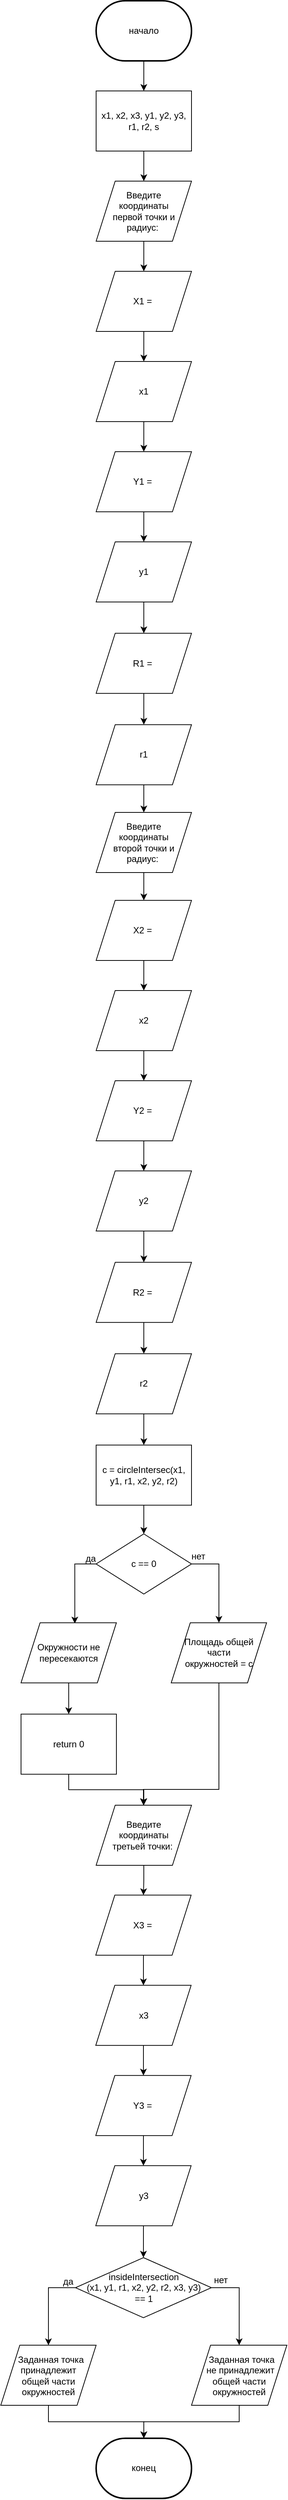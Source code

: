 <mxfile version="11.3.0" type="device" pages="1"><diagram id="juLNyGVs-7KoGo1MTdrf" name="Page-1"><mxGraphModel dx="2048" dy="2353" grid="1" gridSize="10" guides="1" tooltips="1" connect="1" arrows="1" fold="1" page="1" pageScale="1" pageWidth="827" pageHeight="1169" math="0" shadow="0"><root><mxCell id="0"/><mxCell id="1" parent="0"/><mxCell id="LdL_J9-5NPNhWzGJDSOB-3" style="edgeStyle=orthogonalEdgeStyle;rounded=0;orthogonalLoop=1;jettySize=auto;html=1;exitX=0.5;exitY=1;exitDx=0;exitDy=0;exitPerimeter=0;entryX=0.5;entryY=0;entryDx=0;entryDy=0;" edge="1" parent="1" source="LdL_J9-5NPNhWzGJDSOB-1" target="LdL_J9-5NPNhWzGJDSOB-2"><mxGeometry relative="1" as="geometry"/></mxCell><mxCell id="LdL_J9-5NPNhWzGJDSOB-1" value="начало" style="strokeWidth=2;html=1;shape=mxgraph.flowchart.terminator;whiteSpace=wrap;" vertex="1" parent="1"><mxGeometry x="350" width="127" height="80" as="geometry"/></mxCell><mxCell id="LdL_J9-5NPNhWzGJDSOB-5" style="edgeStyle=orthogonalEdgeStyle;rounded=0;orthogonalLoop=1;jettySize=auto;html=1;exitX=0.5;exitY=1;exitDx=0;exitDy=0;entryX=0.5;entryY=0;entryDx=0;entryDy=0;" edge="1" parent="1" source="LdL_J9-5NPNhWzGJDSOB-2" target="LdL_J9-5NPNhWzGJDSOB-4"><mxGeometry relative="1" as="geometry"/></mxCell><mxCell id="LdL_J9-5NPNhWzGJDSOB-2" value="x1, x2, x3, y1, y2, y3, r1, r2, s" style="rounded=0;whiteSpace=wrap;html=1;" vertex="1" parent="1"><mxGeometry x="350" y="120" width="127" height="80" as="geometry"/></mxCell><mxCell id="LdL_J9-5NPNhWzGJDSOB-7" style="edgeStyle=orthogonalEdgeStyle;rounded=0;orthogonalLoop=1;jettySize=auto;html=1;exitX=0.5;exitY=1;exitDx=0;exitDy=0;entryX=0.5;entryY=0;entryDx=0;entryDy=0;" edge="1" parent="1" source="LdL_J9-5NPNhWzGJDSOB-4" target="LdL_J9-5NPNhWzGJDSOB-6"><mxGeometry relative="1" as="geometry"/></mxCell><mxCell id="LdL_J9-5NPNhWzGJDSOB-4" value="Введите &lt;br&gt;координаты &lt;br&gt;первой точки и радиус:&amp;nbsp;" style="shape=parallelogram;perimeter=parallelogramPerimeter;whiteSpace=wrap;html=1;" vertex="1" parent="1"><mxGeometry x="350" y="240" width="127" height="80" as="geometry"/></mxCell><mxCell id="LdL_J9-5NPNhWzGJDSOB-9" style="edgeStyle=orthogonalEdgeStyle;rounded=0;orthogonalLoop=1;jettySize=auto;html=1;exitX=0.5;exitY=1;exitDx=0;exitDy=0;entryX=0.5;entryY=0;entryDx=0;entryDy=0;" edge="1" parent="1" source="LdL_J9-5NPNhWzGJDSOB-6" target="LdL_J9-5NPNhWzGJDSOB-8"><mxGeometry relative="1" as="geometry"/></mxCell><mxCell id="LdL_J9-5NPNhWzGJDSOB-6" value="X1 =&amp;nbsp;" style="shape=parallelogram;perimeter=parallelogramPerimeter;whiteSpace=wrap;html=1;" vertex="1" parent="1"><mxGeometry x="350" y="360" width="127" height="80" as="geometry"/></mxCell><mxCell id="LdL_J9-5NPNhWzGJDSOB-15" style="edgeStyle=orthogonalEdgeStyle;rounded=0;orthogonalLoop=1;jettySize=auto;html=1;exitX=0.5;exitY=1;exitDx=0;exitDy=0;entryX=0.5;entryY=0;entryDx=0;entryDy=0;" edge="1" parent="1" source="LdL_J9-5NPNhWzGJDSOB-8" target="LdL_J9-5NPNhWzGJDSOB-10"><mxGeometry relative="1" as="geometry"/></mxCell><mxCell id="LdL_J9-5NPNhWzGJDSOB-8" value="x1" style="shape=parallelogram;perimeter=parallelogramPerimeter;whiteSpace=wrap;html=1;" vertex="1" parent="1"><mxGeometry x="350" y="480" width="127" height="80" as="geometry"/></mxCell><mxCell id="LdL_J9-5NPNhWzGJDSOB-16" style="edgeStyle=orthogonalEdgeStyle;rounded=0;orthogonalLoop=1;jettySize=auto;html=1;exitX=0.5;exitY=1;exitDx=0;exitDy=0;" edge="1" parent="1" source="LdL_J9-5NPNhWzGJDSOB-10" target="LdL_J9-5NPNhWzGJDSOB-14"><mxGeometry relative="1" as="geometry"/></mxCell><mxCell id="LdL_J9-5NPNhWzGJDSOB-10" value="Y1 =&amp;nbsp;" style="shape=parallelogram;perimeter=parallelogramPerimeter;whiteSpace=wrap;html=1;" vertex="1" parent="1"><mxGeometry x="350" y="600" width="127" height="80" as="geometry"/></mxCell><mxCell id="LdL_J9-5NPNhWzGJDSOB-31" style="edgeStyle=orthogonalEdgeStyle;rounded=0;orthogonalLoop=1;jettySize=auto;html=1;exitX=0.5;exitY=1;exitDx=0;exitDy=0;entryX=0.5;entryY=0;entryDx=0;entryDy=0;" edge="1" parent="1" source="LdL_J9-5NPNhWzGJDSOB-11" target="LdL_J9-5NPNhWzGJDSOB-21"><mxGeometry relative="1" as="geometry"/></mxCell><mxCell id="LdL_J9-5NPNhWzGJDSOB-11" value="Введите &lt;br&gt;координаты &lt;br&gt;второй точки и радиус:&amp;nbsp;" style="shape=parallelogram;perimeter=parallelogramPerimeter;whiteSpace=wrap;html=1;" vertex="1" parent="1"><mxGeometry x="350" y="1080" width="127" height="80" as="geometry"/></mxCell><mxCell id="LdL_J9-5NPNhWzGJDSOB-19" style="edgeStyle=orthogonalEdgeStyle;rounded=0;orthogonalLoop=1;jettySize=auto;html=1;exitX=0.5;exitY=1;exitDx=0;exitDy=0;entryX=0.5;entryY=0;entryDx=0;entryDy=0;" edge="1" parent="1" source="LdL_J9-5NPNhWzGJDSOB-12" target="LdL_J9-5NPNhWzGJDSOB-11"><mxGeometry relative="1" as="geometry"/></mxCell><mxCell id="LdL_J9-5NPNhWzGJDSOB-12" value="r1" style="shape=parallelogram;perimeter=parallelogramPerimeter;whiteSpace=wrap;html=1;" vertex="1" parent="1"><mxGeometry x="350" y="963.2" width="127" height="80" as="geometry"/></mxCell><mxCell id="LdL_J9-5NPNhWzGJDSOB-18" style="edgeStyle=orthogonalEdgeStyle;rounded=0;orthogonalLoop=1;jettySize=auto;html=1;exitX=0.5;exitY=1;exitDx=0;exitDy=0;entryX=0.5;entryY=0;entryDx=0;entryDy=0;" edge="1" parent="1" source="LdL_J9-5NPNhWzGJDSOB-13" target="LdL_J9-5NPNhWzGJDSOB-12"><mxGeometry relative="1" as="geometry"/></mxCell><mxCell id="LdL_J9-5NPNhWzGJDSOB-13" value="R1 =&amp;nbsp;" style="shape=parallelogram;perimeter=parallelogramPerimeter;whiteSpace=wrap;html=1;" vertex="1" parent="1"><mxGeometry x="350" y="841.6" width="127" height="80" as="geometry"/></mxCell><mxCell id="LdL_J9-5NPNhWzGJDSOB-17" style="edgeStyle=orthogonalEdgeStyle;rounded=0;orthogonalLoop=1;jettySize=auto;html=1;exitX=0.5;exitY=1;exitDx=0;exitDy=0;entryX=0.5;entryY=0;entryDx=0;entryDy=0;" edge="1" parent="1" source="LdL_J9-5NPNhWzGJDSOB-14" target="LdL_J9-5NPNhWzGJDSOB-13"><mxGeometry relative="1" as="geometry"/></mxCell><mxCell id="LdL_J9-5NPNhWzGJDSOB-14" value="y1" style="shape=parallelogram;perimeter=parallelogramPerimeter;whiteSpace=wrap;html=1;" vertex="1" parent="1"><mxGeometry x="350" y="720" width="127" height="80" as="geometry"/></mxCell><mxCell id="LdL_J9-5NPNhWzGJDSOB-20" style="edgeStyle=orthogonalEdgeStyle;rounded=0;orthogonalLoop=1;jettySize=auto;html=1;exitX=0.5;exitY=1;exitDx=0;exitDy=0;entryX=0.5;entryY=0;entryDx=0;entryDy=0;" edge="1" parent="1" source="LdL_J9-5NPNhWzGJDSOB-21" target="LdL_J9-5NPNhWzGJDSOB-23"><mxGeometry relative="1" as="geometry"/></mxCell><mxCell id="LdL_J9-5NPNhWzGJDSOB-21" value="X2 =&amp;nbsp;" style="shape=parallelogram;perimeter=parallelogramPerimeter;whiteSpace=wrap;html=1;" vertex="1" parent="1"><mxGeometry x="350" y="1197" width="127" height="80" as="geometry"/></mxCell><mxCell id="LdL_J9-5NPNhWzGJDSOB-22" style="edgeStyle=orthogonalEdgeStyle;rounded=0;orthogonalLoop=1;jettySize=auto;html=1;exitX=0.5;exitY=1;exitDx=0;exitDy=0;entryX=0.5;entryY=0;entryDx=0;entryDy=0;" edge="1" parent="1" source="LdL_J9-5NPNhWzGJDSOB-23" target="LdL_J9-5NPNhWzGJDSOB-25"><mxGeometry relative="1" as="geometry"/></mxCell><mxCell id="LdL_J9-5NPNhWzGJDSOB-23" value="x2" style="shape=parallelogram;perimeter=parallelogramPerimeter;whiteSpace=wrap;html=1;" vertex="1" parent="1"><mxGeometry x="350" y="1317" width="127" height="80" as="geometry"/></mxCell><mxCell id="LdL_J9-5NPNhWzGJDSOB-24" style="edgeStyle=orthogonalEdgeStyle;rounded=0;orthogonalLoop=1;jettySize=auto;html=1;exitX=0.5;exitY=1;exitDx=0;exitDy=0;" edge="1" parent="1" source="LdL_J9-5NPNhWzGJDSOB-25" target="LdL_J9-5NPNhWzGJDSOB-30"><mxGeometry relative="1" as="geometry"/></mxCell><mxCell id="LdL_J9-5NPNhWzGJDSOB-25" value="Y2 =&amp;nbsp;" style="shape=parallelogram;perimeter=parallelogramPerimeter;whiteSpace=wrap;html=1;" vertex="1" parent="1"><mxGeometry x="350" y="1437" width="127" height="80" as="geometry"/></mxCell><mxCell id="LdL_J9-5NPNhWzGJDSOB-33" style="edgeStyle=orthogonalEdgeStyle;rounded=0;orthogonalLoop=1;jettySize=auto;html=1;exitX=0.5;exitY=1;exitDx=0;exitDy=0;" edge="1" parent="1" source="LdL_J9-5NPNhWzGJDSOB-26" target="LdL_J9-5NPNhWzGJDSOB-32"><mxGeometry relative="1" as="geometry"/></mxCell><mxCell id="LdL_J9-5NPNhWzGJDSOB-26" value="r2" style="shape=parallelogram;perimeter=parallelogramPerimeter;whiteSpace=wrap;html=1;" vertex="1" parent="1"><mxGeometry x="350" y="1800.2" width="127" height="80" as="geometry"/></mxCell><mxCell id="LdL_J9-5NPNhWzGJDSOB-27" style="edgeStyle=orthogonalEdgeStyle;rounded=0;orthogonalLoop=1;jettySize=auto;html=1;exitX=0.5;exitY=1;exitDx=0;exitDy=0;entryX=0.5;entryY=0;entryDx=0;entryDy=0;" edge="1" parent="1" source="LdL_J9-5NPNhWzGJDSOB-28" target="LdL_J9-5NPNhWzGJDSOB-26"><mxGeometry relative="1" as="geometry"/></mxCell><mxCell id="LdL_J9-5NPNhWzGJDSOB-28" value="R2 =&amp;nbsp;" style="shape=parallelogram;perimeter=parallelogramPerimeter;whiteSpace=wrap;html=1;" vertex="1" parent="1"><mxGeometry x="350" y="1678.6" width="127" height="80" as="geometry"/></mxCell><mxCell id="LdL_J9-5NPNhWzGJDSOB-29" style="edgeStyle=orthogonalEdgeStyle;rounded=0;orthogonalLoop=1;jettySize=auto;html=1;exitX=0.5;exitY=1;exitDx=0;exitDy=0;entryX=0.5;entryY=0;entryDx=0;entryDy=0;" edge="1" parent="1" source="LdL_J9-5NPNhWzGJDSOB-30" target="LdL_J9-5NPNhWzGJDSOB-28"><mxGeometry relative="1" as="geometry"/></mxCell><mxCell id="LdL_J9-5NPNhWzGJDSOB-30" value="y2" style="shape=parallelogram;perimeter=parallelogramPerimeter;whiteSpace=wrap;html=1;" vertex="1" parent="1"><mxGeometry x="350" y="1557" width="127" height="80" as="geometry"/></mxCell><mxCell id="LdL_J9-5NPNhWzGJDSOB-35" style="edgeStyle=orthogonalEdgeStyle;rounded=0;orthogonalLoop=1;jettySize=auto;html=1;exitX=0.5;exitY=1;exitDx=0;exitDy=0;entryX=0.5;entryY=0;entryDx=0;entryDy=0;" edge="1" parent="1" source="LdL_J9-5NPNhWzGJDSOB-32" target="LdL_J9-5NPNhWzGJDSOB-34"><mxGeometry relative="1" as="geometry"/></mxCell><mxCell id="LdL_J9-5NPNhWzGJDSOB-32" value="c = circleIntersec(x1, y1, r1, x2, y2, r2)" style="rounded=0;whiteSpace=wrap;html=1;" vertex="1" parent="1"><mxGeometry x="350" y="1921.8" width="127" height="80" as="geometry"/></mxCell><mxCell id="LdL_J9-5NPNhWzGJDSOB-37" style="edgeStyle=orthogonalEdgeStyle;rounded=0;orthogonalLoop=1;jettySize=auto;html=1;exitX=0;exitY=0.5;exitDx=0;exitDy=0;entryX=0.564;entryY=0.013;entryDx=0;entryDy=0;entryPerimeter=0;" edge="1" parent="1" source="LdL_J9-5NPNhWzGJDSOB-34" target="LdL_J9-5NPNhWzGJDSOB-36"><mxGeometry relative="1" as="geometry"/></mxCell><mxCell id="LdL_J9-5NPNhWzGJDSOB-42" style="edgeStyle=orthogonalEdgeStyle;rounded=0;orthogonalLoop=1;jettySize=auto;html=1;exitX=1;exitY=0.5;exitDx=0;exitDy=0;" edge="1" parent="1" source="LdL_J9-5NPNhWzGJDSOB-34" target="LdL_J9-5NPNhWzGJDSOB-41"><mxGeometry relative="1" as="geometry"/></mxCell><mxCell id="LdL_J9-5NPNhWzGJDSOB-34" value="c == 0" style="rhombus;whiteSpace=wrap;html=1;" vertex="1" parent="1"><mxGeometry x="350" y="2040" width="127" height="80" as="geometry"/></mxCell><mxCell id="LdL_J9-5NPNhWzGJDSOB-40" style="edgeStyle=orthogonalEdgeStyle;rounded=0;orthogonalLoop=1;jettySize=auto;html=1;exitX=0.5;exitY=1;exitDx=0;exitDy=0;entryX=0.5;entryY=0;entryDx=0;entryDy=0;" edge="1" parent="1" source="LdL_J9-5NPNhWzGJDSOB-36" target="LdL_J9-5NPNhWzGJDSOB-39"><mxGeometry relative="1" as="geometry"/></mxCell><mxCell id="LdL_J9-5NPNhWzGJDSOB-36" value="Окружности не пересекаются" style="shape=parallelogram;perimeter=parallelogramPerimeter;whiteSpace=wrap;html=1;" vertex="1" parent="1"><mxGeometry x="250" y="2158.2" width="127" height="80" as="geometry"/></mxCell><mxCell id="LdL_J9-5NPNhWzGJDSOB-38" value="да" style="text;html=1;resizable=0;points=[];autosize=1;align=left;verticalAlign=top;spacingTop=-4;" vertex="1" parent="1"><mxGeometry x="334" y="2063" width="30" height="20" as="geometry"/></mxCell><mxCell id="LdL_J9-5NPNhWzGJDSOB-45" style="edgeStyle=orthogonalEdgeStyle;rounded=0;orthogonalLoop=1;jettySize=auto;html=1;exitX=0.5;exitY=1;exitDx=0;exitDy=0;entryX=0.5;entryY=0;entryDx=0;entryDy=0;" edge="1" parent="1" source="LdL_J9-5NPNhWzGJDSOB-39" target="LdL_J9-5NPNhWzGJDSOB-44"><mxGeometry relative="1" as="geometry"><mxPoint x="420" y="2400" as="targetPoint"/></mxGeometry></mxCell><mxCell id="LdL_J9-5NPNhWzGJDSOB-39" value="return 0" style="rounded=0;whiteSpace=wrap;html=1;" vertex="1" parent="1"><mxGeometry x="250" y="2279.8" width="127" height="80" as="geometry"/></mxCell><mxCell id="LdL_J9-5NPNhWzGJDSOB-46" style="edgeStyle=orthogonalEdgeStyle;rounded=0;orthogonalLoop=1;jettySize=auto;html=1;exitX=0.5;exitY=1;exitDx=0;exitDy=0;" edge="1" parent="1" source="LdL_J9-5NPNhWzGJDSOB-41" target="LdL_J9-5NPNhWzGJDSOB-44"><mxGeometry relative="1" as="geometry"><Array as="points"><mxPoint x="513" y="2380"/><mxPoint x="413" y="2380"/></Array></mxGeometry></mxCell><mxCell id="LdL_J9-5NPNhWzGJDSOB-41" value="Площадь общей части &lt;br&gt;окружностей = с" style="shape=parallelogram;perimeter=parallelogramPerimeter;whiteSpace=wrap;html=1;" vertex="1" parent="1"><mxGeometry x="450" y="2158.2" width="127" height="80" as="geometry"/></mxCell><mxCell id="LdL_J9-5NPNhWzGJDSOB-43" value="нет" style="text;html=1;resizable=0;points=[];autosize=1;align=left;verticalAlign=top;spacingTop=-4;" vertex="1" parent="1"><mxGeometry x="475" y="2060" width="30" height="20" as="geometry"/></mxCell><mxCell id="LdL_J9-5NPNhWzGJDSOB-54" style="edgeStyle=orthogonalEdgeStyle;rounded=0;orthogonalLoop=1;jettySize=auto;html=1;exitX=0.5;exitY=1;exitDx=0;exitDy=0;" edge="1" parent="1" source="LdL_J9-5NPNhWzGJDSOB-44" target="LdL_J9-5NPNhWzGJDSOB-48"><mxGeometry relative="1" as="geometry"/></mxCell><mxCell id="LdL_J9-5NPNhWzGJDSOB-44" value="Введите &lt;br&gt;координаты &lt;br&gt;третьей точки:&amp;nbsp;" style="shape=parallelogram;perimeter=parallelogramPerimeter;whiteSpace=wrap;html=1;" vertex="1" parent="1"><mxGeometry x="350" y="2401" width="127" height="80" as="geometry"/></mxCell><mxCell id="LdL_J9-5NPNhWzGJDSOB-47" style="edgeStyle=orthogonalEdgeStyle;rounded=0;orthogonalLoop=1;jettySize=auto;html=1;exitX=0.5;exitY=1;exitDx=0;exitDy=0;entryX=0.5;entryY=0;entryDx=0;entryDy=0;" edge="1" parent="1" source="LdL_J9-5NPNhWzGJDSOB-48" target="LdL_J9-5NPNhWzGJDSOB-50"><mxGeometry relative="1" as="geometry"/></mxCell><mxCell id="LdL_J9-5NPNhWzGJDSOB-48" value="X3 =&amp;nbsp;" style="shape=parallelogram;perimeter=parallelogramPerimeter;whiteSpace=wrap;html=1;" vertex="1" parent="1"><mxGeometry x="349.5" y="2520.667" width="127" height="80" as="geometry"/></mxCell><mxCell id="LdL_J9-5NPNhWzGJDSOB-49" style="edgeStyle=orthogonalEdgeStyle;rounded=0;orthogonalLoop=1;jettySize=auto;html=1;exitX=0.5;exitY=1;exitDx=0;exitDy=0;entryX=0.5;entryY=0;entryDx=0;entryDy=0;" edge="1" parent="1" source="LdL_J9-5NPNhWzGJDSOB-50" target="LdL_J9-5NPNhWzGJDSOB-52"><mxGeometry relative="1" as="geometry"/></mxCell><mxCell id="LdL_J9-5NPNhWzGJDSOB-50" value="x3" style="shape=parallelogram;perimeter=parallelogramPerimeter;whiteSpace=wrap;html=1;" vertex="1" parent="1"><mxGeometry x="349.5" y="2640.667" width="127" height="80" as="geometry"/></mxCell><mxCell id="LdL_J9-5NPNhWzGJDSOB-51" style="edgeStyle=orthogonalEdgeStyle;rounded=0;orthogonalLoop=1;jettySize=auto;html=1;exitX=0.5;exitY=1;exitDx=0;exitDy=0;" edge="1" parent="1" source="LdL_J9-5NPNhWzGJDSOB-52" target="LdL_J9-5NPNhWzGJDSOB-53"><mxGeometry relative="1" as="geometry"/></mxCell><mxCell id="LdL_J9-5NPNhWzGJDSOB-52" value="Y3 =&amp;nbsp;" style="shape=parallelogram;perimeter=parallelogramPerimeter;whiteSpace=wrap;html=1;" vertex="1" parent="1"><mxGeometry x="349.5" y="2760.667" width="127" height="80" as="geometry"/></mxCell><mxCell id="LdL_J9-5NPNhWzGJDSOB-56" style="edgeStyle=orthogonalEdgeStyle;rounded=0;orthogonalLoop=1;jettySize=auto;html=1;exitX=0.5;exitY=1;exitDx=0;exitDy=0;entryX=0.5;entryY=0;entryDx=0;entryDy=0;" edge="1" parent="1" source="LdL_J9-5NPNhWzGJDSOB-53" target="LdL_J9-5NPNhWzGJDSOB-55"><mxGeometry relative="1" as="geometry"/></mxCell><mxCell id="LdL_J9-5NPNhWzGJDSOB-53" value="y3" style="shape=parallelogram;perimeter=parallelogramPerimeter;whiteSpace=wrap;html=1;" vertex="1" parent="1"><mxGeometry x="349.5" y="2880.667" width="127" height="80" as="geometry"/></mxCell><mxCell id="LdL_J9-5NPNhWzGJDSOB-59" style="edgeStyle=orthogonalEdgeStyle;rounded=0;orthogonalLoop=1;jettySize=auto;html=1;exitX=0;exitY=0.5;exitDx=0;exitDy=0;entryX=0.5;entryY=0;entryDx=0;entryDy=0;" edge="1" parent="1" source="LdL_J9-5NPNhWzGJDSOB-55" target="LdL_J9-5NPNhWzGJDSOB-57"><mxGeometry relative="1" as="geometry"/></mxCell><mxCell id="LdL_J9-5NPNhWzGJDSOB-60" style="edgeStyle=orthogonalEdgeStyle;rounded=0;orthogonalLoop=1;jettySize=auto;html=1;exitX=1;exitY=0.5;exitDx=0;exitDy=0;entryX=0.5;entryY=0;entryDx=0;entryDy=0;" edge="1" parent="1" source="LdL_J9-5NPNhWzGJDSOB-55" target="LdL_J9-5NPNhWzGJDSOB-58"><mxGeometry relative="1" as="geometry"/></mxCell><mxCell id="LdL_J9-5NPNhWzGJDSOB-55" value="insideIntersection&lt;br&gt;(x1, y1, r1, x2, y2, r2, x3, y3) &lt;br&gt;== 1" style="rhombus;whiteSpace=wrap;html=1;" vertex="1" parent="1"><mxGeometry x="322.5" y="3003" width="181" height="80" as="geometry"/></mxCell><mxCell id="LdL_J9-5NPNhWzGJDSOB-64" style="edgeStyle=orthogonalEdgeStyle;rounded=0;orthogonalLoop=1;jettySize=auto;html=1;exitX=0.5;exitY=1;exitDx=0;exitDy=0;" edge="1" parent="1" source="LdL_J9-5NPNhWzGJDSOB-57" target="LdL_J9-5NPNhWzGJDSOB-63"><mxGeometry relative="1" as="geometry"/></mxCell><mxCell id="LdL_J9-5NPNhWzGJDSOB-57" value="&amp;nbsp; Заданная точка принадлежит &lt;br&gt;общей части окружностей" style="shape=parallelogram;perimeter=parallelogramPerimeter;whiteSpace=wrap;html=1;" vertex="1" parent="1"><mxGeometry x="223" y="3119.533" width="127" height="80" as="geometry"/></mxCell><mxCell id="LdL_J9-5NPNhWzGJDSOB-65" style="edgeStyle=orthogonalEdgeStyle;rounded=0;orthogonalLoop=1;jettySize=auto;html=1;exitX=0.5;exitY=1;exitDx=0;exitDy=0;entryX=0.5;entryY=0;entryDx=0;entryDy=0;entryPerimeter=0;" edge="1" parent="1" source="LdL_J9-5NPNhWzGJDSOB-58" target="LdL_J9-5NPNhWzGJDSOB-63"><mxGeometry relative="1" as="geometry"/></mxCell><mxCell id="LdL_J9-5NPNhWzGJDSOB-58" value="&amp;nbsp; Заданная точка&lt;br&gt;&amp;nbsp;не принадлежит &lt;br&gt;общей части окружностей" style="shape=parallelogram;perimeter=parallelogramPerimeter;whiteSpace=wrap;html=1;" vertex="1" parent="1"><mxGeometry x="477" y="3119.533" width="127" height="80" as="geometry"/></mxCell><mxCell id="LdL_J9-5NPNhWzGJDSOB-61" value="да" style="text;html=1;resizable=0;points=[];autosize=1;align=left;verticalAlign=top;spacingTop=-4;" vertex="1" parent="1"><mxGeometry x="304" y="3025" width="30" height="20" as="geometry"/></mxCell><mxCell id="LdL_J9-5NPNhWzGJDSOB-62" value="нет" style="text;html=1;resizable=0;points=[];autosize=1;align=left;verticalAlign=top;spacingTop=-4;" vertex="1" parent="1"><mxGeometry x="505" y="3023" width="30" height="20" as="geometry"/></mxCell><mxCell id="LdL_J9-5NPNhWzGJDSOB-63" value="конец" style="strokeWidth=2;html=1;shape=mxgraph.flowchart.terminator;whiteSpace=wrap;" vertex="1" parent="1"><mxGeometry x="350" y="3243.333" width="127" height="80" as="geometry"/></mxCell></root></mxGraphModel></diagram></mxfile>